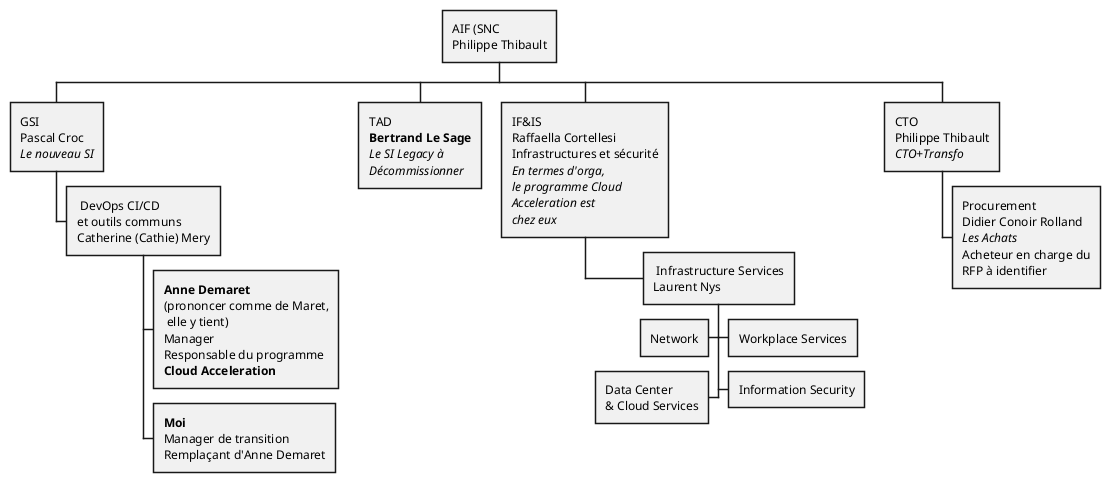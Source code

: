 @startwbs
*:AIF (SNC
Philippe Thibault;

++:GSI
Pascal Croc
//Le nouveau SI//;

+++: DevOps CI/CD
et outils communs
Catherine (Cathie) Mery;

----:**Anne Demaret**
(prononcer comme de Maret,
 elle y tient)
Manager
Responsable du programme
**Cloud Acceleration**;

+++-:**Moi**
Manager de transition
Remplaçant d'Anne Demaret;

++:TAD
**Bertrand Le Sage**
//Le SI Legacy à//
//Décommissionner//;

++:IF&IS
Raffaella Cortellesi
Infrastructures et sécurité
//En termes d'orga,//
//le programme Cloud//
//Acceleration est//
//chez eux//;

+++: Infrastructure Services
Laurent Nys;

****< Network
****> Workplace Services
****< Data Center\n& Cloud Services
****> Information Security

**:CTO
Philippe Thibault
//CTO+Transfo//;

***:Procurement
Didier Conoir Rolland
//Les Achats//
Acheteur en charge du
RFP à identifier;

@endwbs
